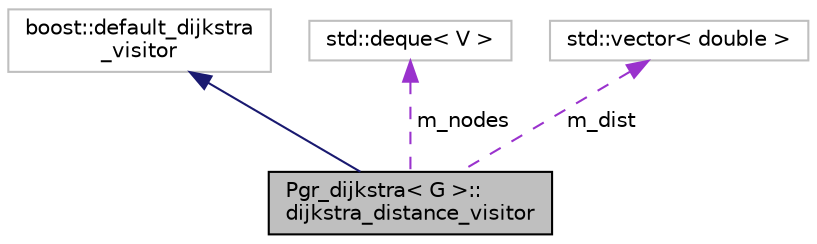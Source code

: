 digraph "Pgr_dijkstra&lt; G &gt;::dijkstra_distance_visitor"
{
  edge [fontname="Helvetica",fontsize="10",labelfontname="Helvetica",labelfontsize="10"];
  node [fontname="Helvetica",fontsize="10",shape=record];
  Node1 [label="Pgr_dijkstra\< G \>::\ldijkstra_distance_visitor",height=0.2,width=0.4,color="black", fillcolor="grey75", style="filled", fontcolor="black"];
  Node2 -> Node1 [dir="back",color="midnightblue",fontsize="10",style="solid",fontname="Helvetica"];
  Node2 [label="boost::default_dijkstra\l_visitor",height=0.2,width=0.4,color="grey75", fillcolor="white", style="filled"];
  Node3 -> Node1 [dir="back",color="darkorchid3",fontsize="10",style="dashed",label=" m_nodes" ,fontname="Helvetica"];
  Node3 [label="std::deque\< V \>",height=0.2,width=0.4,color="grey75", fillcolor="white", style="filled"];
  Node4 -> Node1 [dir="back",color="darkorchid3",fontsize="10",style="dashed",label=" m_dist" ,fontname="Helvetica"];
  Node4 [label="std::vector\< double \>",height=0.2,width=0.4,color="grey75", fillcolor="white", style="filled"];
}
